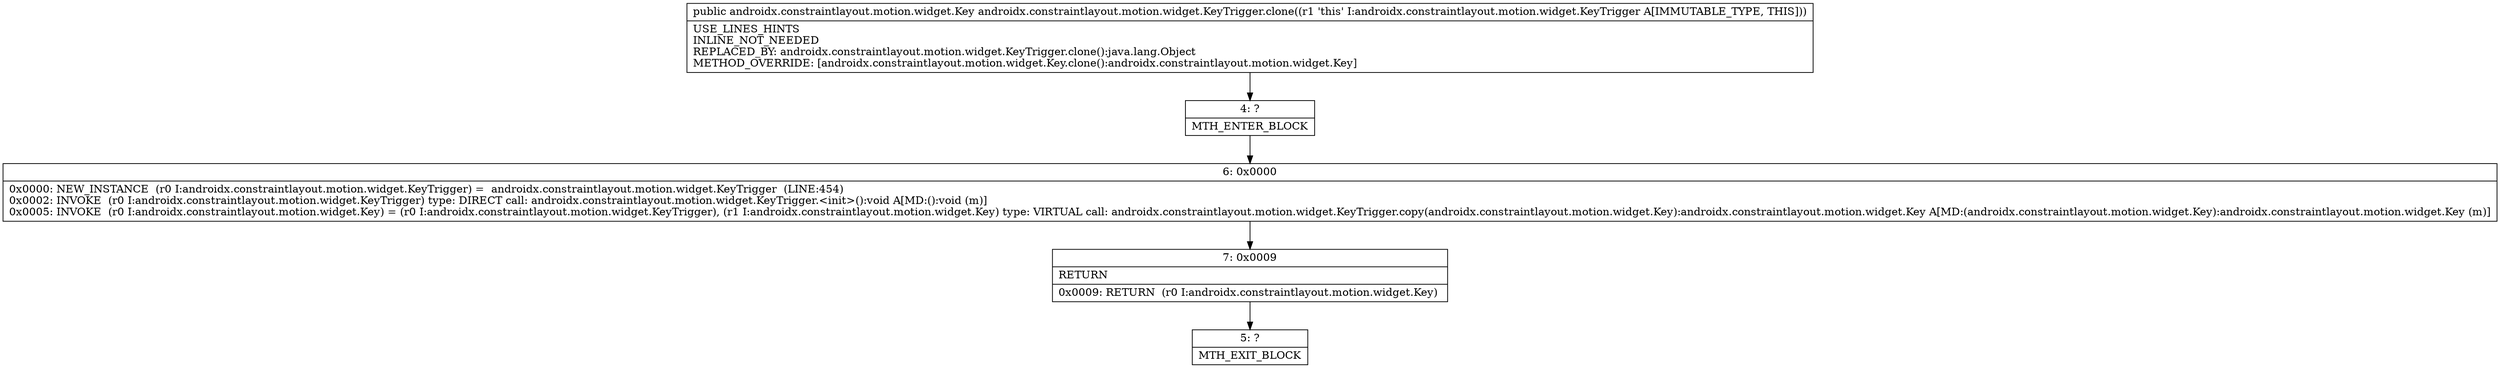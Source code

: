 digraph "CFG forandroidx.constraintlayout.motion.widget.KeyTrigger.clone()Landroidx\/constraintlayout\/motion\/widget\/Key;" {
Node_4 [shape=record,label="{4\:\ ?|MTH_ENTER_BLOCK\l}"];
Node_6 [shape=record,label="{6\:\ 0x0000|0x0000: NEW_INSTANCE  (r0 I:androidx.constraintlayout.motion.widget.KeyTrigger) =  androidx.constraintlayout.motion.widget.KeyTrigger  (LINE:454)\l0x0002: INVOKE  (r0 I:androidx.constraintlayout.motion.widget.KeyTrigger) type: DIRECT call: androidx.constraintlayout.motion.widget.KeyTrigger.\<init\>():void A[MD:():void (m)]\l0x0005: INVOKE  (r0 I:androidx.constraintlayout.motion.widget.Key) = (r0 I:androidx.constraintlayout.motion.widget.KeyTrigger), (r1 I:androidx.constraintlayout.motion.widget.Key) type: VIRTUAL call: androidx.constraintlayout.motion.widget.KeyTrigger.copy(androidx.constraintlayout.motion.widget.Key):androidx.constraintlayout.motion.widget.Key A[MD:(androidx.constraintlayout.motion.widget.Key):androidx.constraintlayout.motion.widget.Key (m)]\l}"];
Node_7 [shape=record,label="{7\:\ 0x0009|RETURN\l|0x0009: RETURN  (r0 I:androidx.constraintlayout.motion.widget.Key) \l}"];
Node_5 [shape=record,label="{5\:\ ?|MTH_EXIT_BLOCK\l}"];
MethodNode[shape=record,label="{public androidx.constraintlayout.motion.widget.Key androidx.constraintlayout.motion.widget.KeyTrigger.clone((r1 'this' I:androidx.constraintlayout.motion.widget.KeyTrigger A[IMMUTABLE_TYPE, THIS]))  | USE_LINES_HINTS\lINLINE_NOT_NEEDED\lREPLACED_BY: androidx.constraintlayout.motion.widget.KeyTrigger.clone():java.lang.Object\lMETHOD_OVERRIDE: [androidx.constraintlayout.motion.widget.Key.clone():androidx.constraintlayout.motion.widget.Key]\l}"];
MethodNode -> Node_4;Node_4 -> Node_6;
Node_6 -> Node_7;
Node_7 -> Node_5;
}

